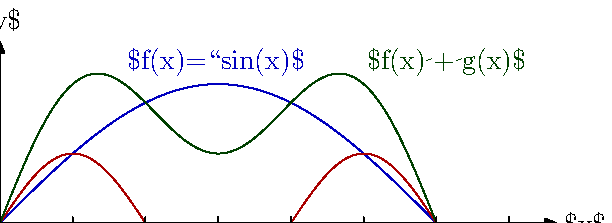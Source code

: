 \documentclass[border=5mm]{standalone}
\usepackage{luamplib}
\begin{document}
\mplibtextextlabel{enable}
\begin{mplibcode}
vardef pi_sixths(expr n) = 
    save s, f, q; string s, f; numeric q; 
    s = if n < 0: "-" else: "" fi; q = abs(n);
    if q mod 6 = 0:
        f = if q > 6: decimal 1/6 q else: "" fi;
    elseif q mod 3 = 0:
        f = "\frac{" & decimal 1/3 q & "}{2}";
    elseif q mod 2 = 0:
        f = "\frac{" & decimal 1/2 q & "}{3}";
    else:
        f = "\frac{" & decimal q & "}{6}";
    fi
    "$\scriptstyle" & s & f & "\pi$"
enddef;

beginfig(1);
  numeric u, pi; u = 50; pi = 3.141592653589793;

  path xx, yy;
  xx = (3.5 left -- 4 right) scaled u;
  yy = (1.2 down -- 1.3 up) scaled u;
  
  path ss, tt, uu;
  ss = origin for x=1 upto 360: -- (x, sind(x)) endfor;
  tt = origin for x=1 upto 360: -- (x, 1/2 sind(3x)) endfor;
  uu = origin for x=1 upto 360: 
      -- (x, ypart point x of ss + ypart point x of tt) 
  endfor;

  forsuffixes $=ss, tt, uu:
    $ := $ shifted 360 left & $;
    $ := $ xscaled (pi/180) scaled u;
    $ := $ cutbefore yy shifted point 0 of xx
           cutafter  yy shifted point 1 of xx;
  endfor

  drawoptions(withcolor 3/4 blue);
    draw ss; label.top("$f(x)=\sin(x)$", point 290 of ss);
  drawoptions(withcolor 2/3 red);  
    draw tt; label.bot("$g(x)=\frac12 \sin(3x)$", point 295 of tt);
  drawoptions(withcolor 1/4 green);
    draw uu; label.urt("$f(x) + g(x)$", point 350 of uu);
  drawoptions();
  
  drawarrow xx; label.rt("$x$", point 1 of xx);
  drawarrow yy; label.top("$y$", point 1 of yy);

  for i=-6, -5, -4, -3, -2, -1, 1, 2, 3, 4, 5, 6, 7:
    draw (down--up) scaled 2 shifted (pi * i/6 * u, 0);
    label.bot(pi_sixths(i), (pi * i/6 * u, -2));
  endfor
endfig;
\end{mplibcode}
\end{document}
